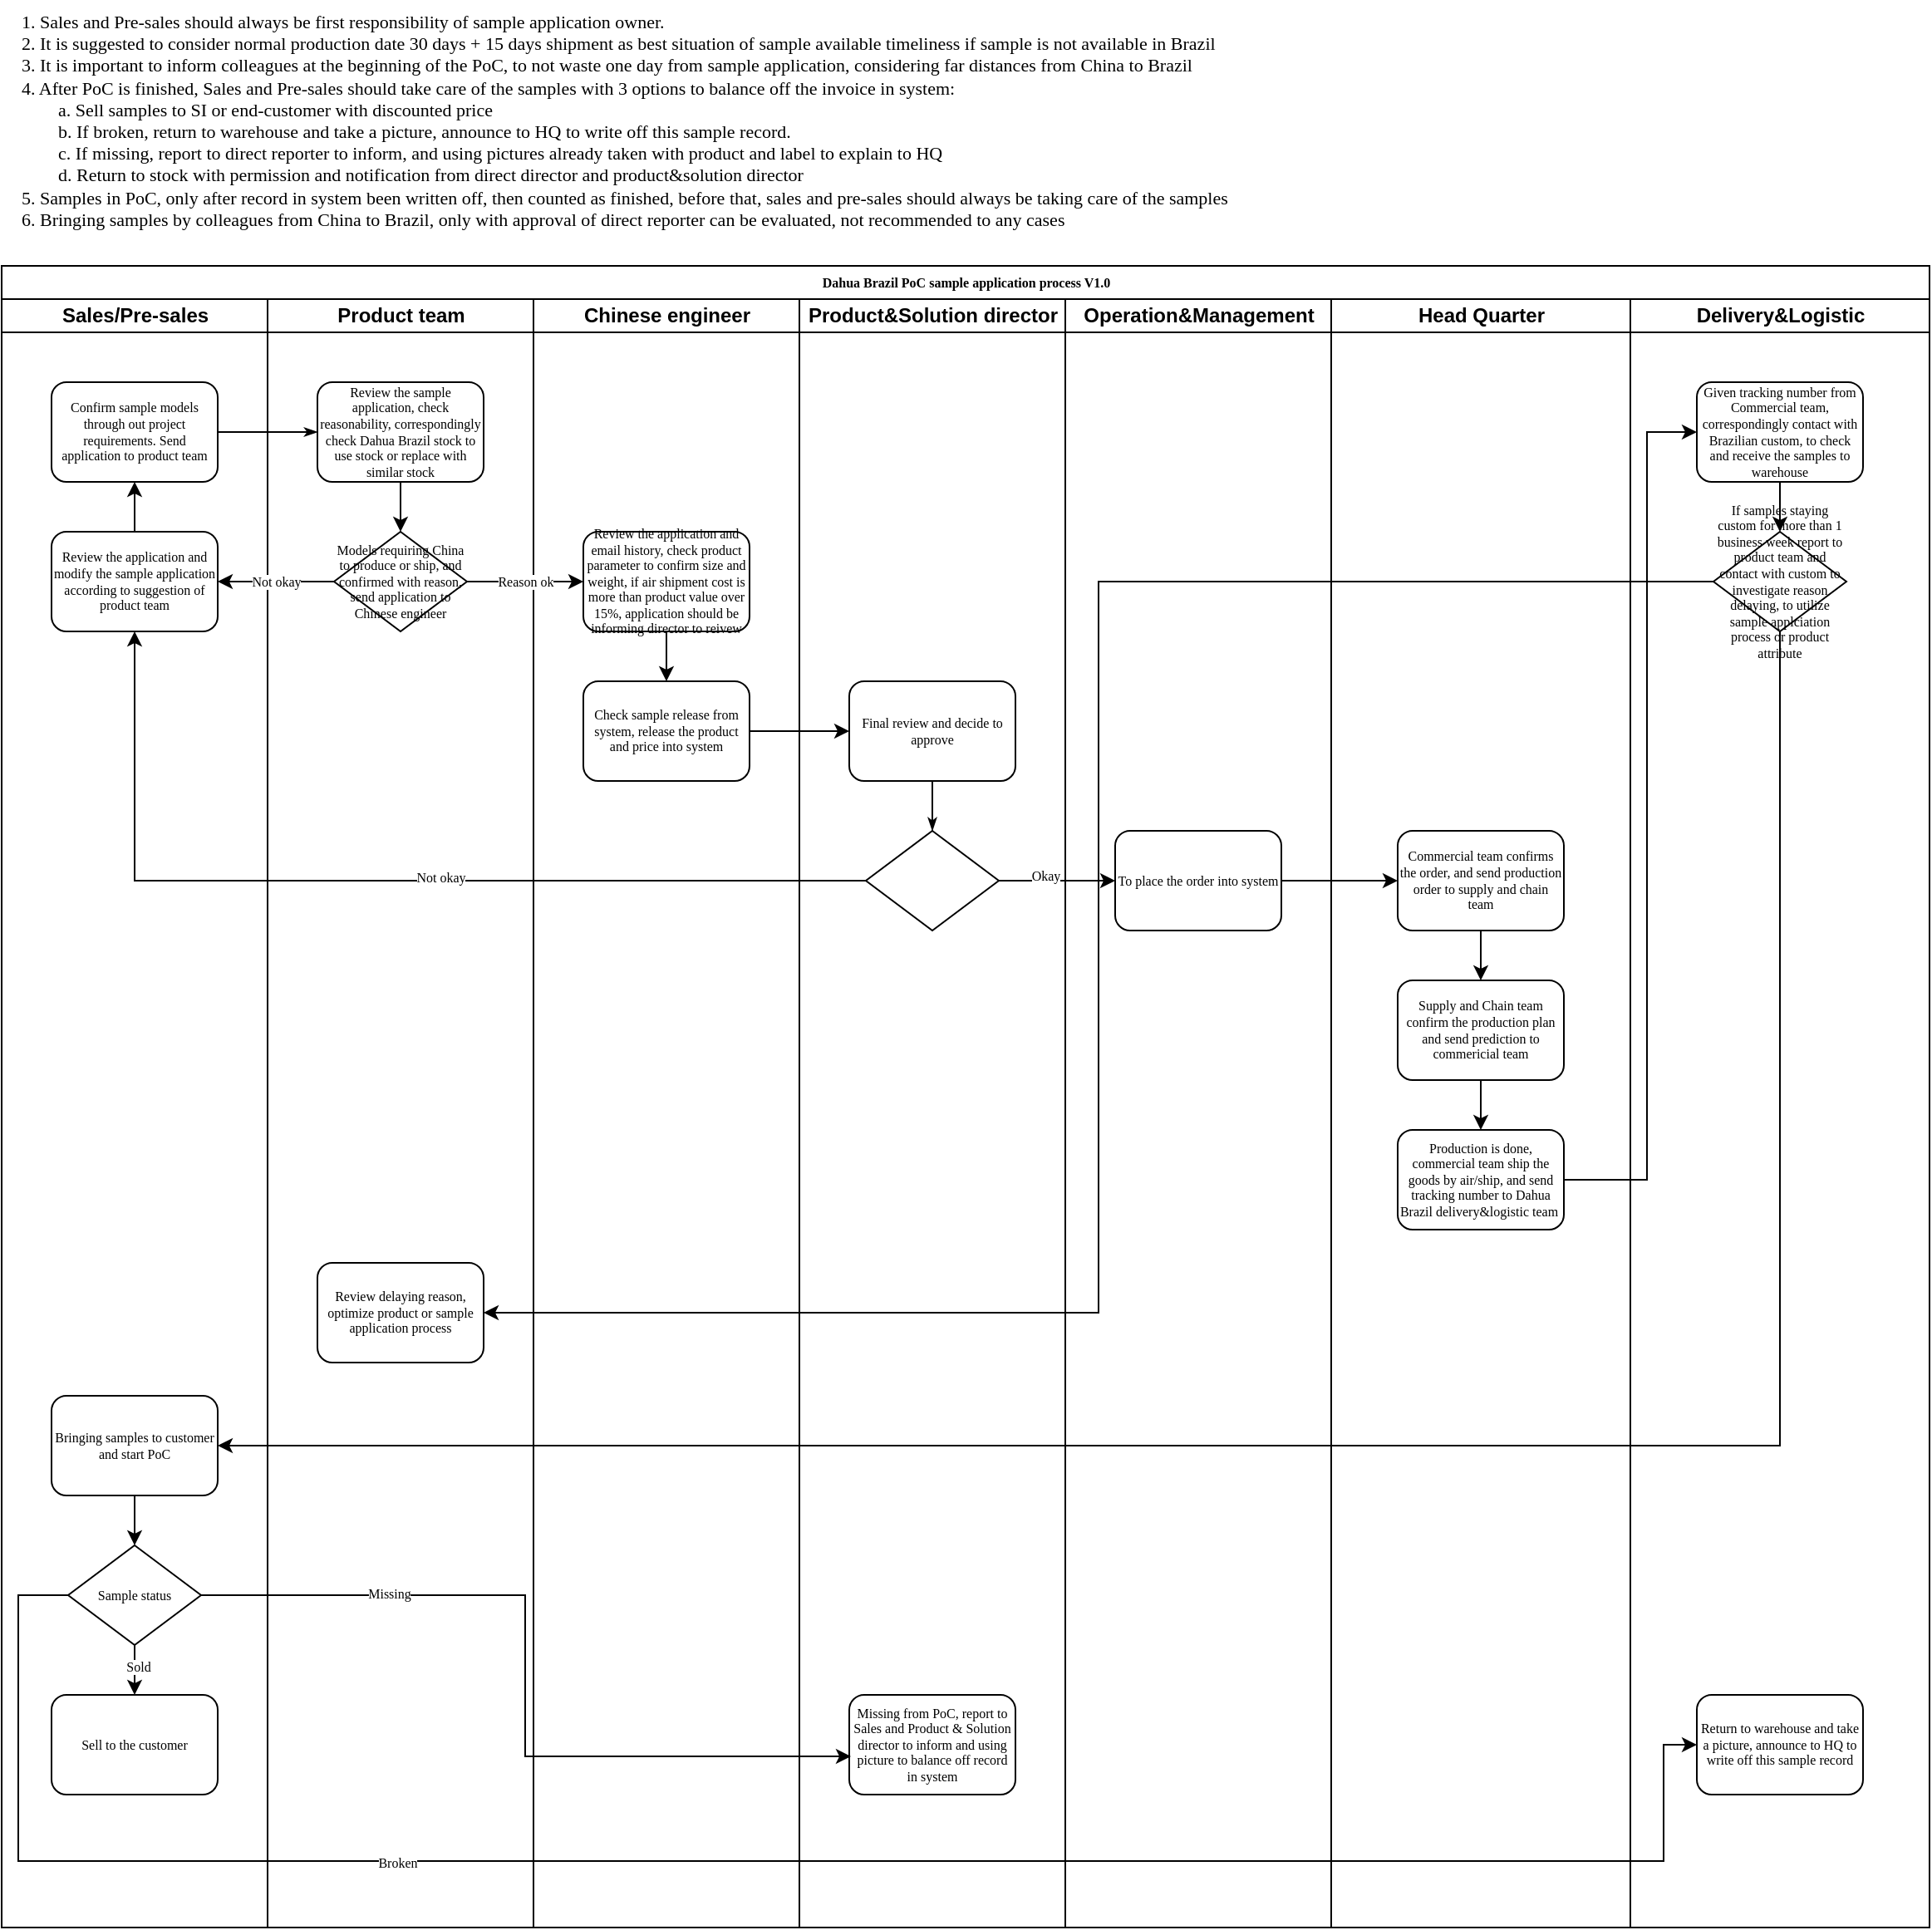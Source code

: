 <mxfile version="22.1.3" type="github">
  <diagram name="Page-1" id="74e2e168-ea6b-b213-b513-2b3c1d86103e">
    <mxGraphModel dx="1434" dy="764" grid="1" gridSize="10" guides="1" tooltips="1" connect="1" arrows="1" fold="1" page="1" pageScale="1" pageWidth="1100" pageHeight="850" background="none" math="0" shadow="0">
      <root>
        <mxCell id="0" />
        <mxCell id="1" parent="0" />
        <mxCell id="77e6c97f196da883-1" value="Dahua Brazil PoC sample application process V1.0" style="swimlane;html=1;childLayout=stackLayout;startSize=20;rounded=0;shadow=0;labelBackgroundColor=none;strokeWidth=1;fontFamily=Verdana;fontSize=8;align=center;" parent="1" vertex="1">
          <mxGeometry x="70" y="160" width="1160" height="1000" as="geometry" />
        </mxCell>
        <mxCell id="77e6c97f196da883-2" value="Sales/Pre-sales" style="swimlane;html=1;startSize=20;labelBackgroundColor=none;" parent="77e6c97f196da883-1" vertex="1">
          <mxGeometry y="20" width="160" height="980" as="geometry" />
        </mxCell>
        <mxCell id="77e6c97f196da883-8" value="Confirm sample models through out project requirements. Send application to product team" style="rounded=1;whiteSpace=wrap;html=1;shadow=0;labelBackgroundColor=none;strokeWidth=1;fontFamily=Verdana;fontSize=8;align=center;" parent="77e6c97f196da883-2" vertex="1">
          <mxGeometry x="30" y="50" width="100" height="60" as="geometry" />
        </mxCell>
        <mxCell id="YvzoMQolWy9YzdtqB8I--18" value="" style="edgeStyle=orthogonalEdgeStyle;rounded=0;orthogonalLoop=1;jettySize=auto;html=1;fontFamily=Verdana;fontSize=8;fontColor=default;startSize=20;" edge="1" parent="77e6c97f196da883-2" source="77e6c97f196da883-9" target="77e6c97f196da883-8">
          <mxGeometry relative="1" as="geometry" />
        </mxCell>
        <mxCell id="77e6c97f196da883-9" value="Review the application and modify the sample application according to suggestion of product team" style="rounded=1;whiteSpace=wrap;html=1;shadow=0;labelBackgroundColor=none;strokeWidth=1;fontFamily=Verdana;fontSize=8;align=center;" parent="77e6c97f196da883-2" vertex="1">
          <mxGeometry x="30" y="140" width="100" height="60" as="geometry" />
        </mxCell>
        <mxCell id="YvzoMQolWy9YzdtqB8I--86" value="" style="edgeStyle=orthogonalEdgeStyle;rounded=0;orthogonalLoop=1;jettySize=auto;html=1;fontFamily=Verdana;fontSize=8;fontColor=default;startSize=20;" edge="1" parent="77e6c97f196da883-2" source="YvzoMQolWy9YzdtqB8I--81" target="YvzoMQolWy9YzdtqB8I--85">
          <mxGeometry relative="1" as="geometry" />
        </mxCell>
        <mxCell id="YvzoMQolWy9YzdtqB8I--81" value="Bringing samples to customer and start PoC" style="rounded=1;whiteSpace=wrap;html=1;shadow=0;labelBackgroundColor=none;strokeWidth=1;fontFamily=Verdana;fontSize=8;align=center;" vertex="1" parent="77e6c97f196da883-2">
          <mxGeometry x="30" y="660" width="100" height="60" as="geometry" />
        </mxCell>
        <mxCell id="YvzoMQolWy9YzdtqB8I--133" value="" style="edgeStyle=orthogonalEdgeStyle;rounded=0;orthogonalLoop=1;jettySize=auto;html=1;fontFamily=Verdana;fontSize=8;fontColor=default;startSize=20;" edge="1" parent="77e6c97f196da883-2" source="YvzoMQolWy9YzdtqB8I--85" target="YvzoMQolWy9YzdtqB8I--132">
          <mxGeometry relative="1" as="geometry" />
        </mxCell>
        <mxCell id="YvzoMQolWy9YzdtqB8I--135" value="Sold" style="edgeLabel;html=1;align=center;verticalAlign=middle;resizable=0;points=[];fontSize=8;fontFamily=Verdana;fontColor=default;" vertex="1" connectable="0" parent="YvzoMQolWy9YzdtqB8I--133">
          <mxGeometry x="0.32" y="2" relative="1" as="geometry">
            <mxPoint as="offset" />
          </mxGeometry>
        </mxCell>
        <mxCell id="YvzoMQolWy9YzdtqB8I--85" value="Sample status" style="rhombus;whiteSpace=wrap;html=1;rounded=0;shadow=0;labelBackgroundColor=none;strokeWidth=1;fontFamily=Verdana;fontSize=8;align=center;" vertex="1" parent="77e6c97f196da883-2">
          <mxGeometry x="40" y="750" width="80" height="60" as="geometry" />
        </mxCell>
        <mxCell id="YvzoMQolWy9YzdtqB8I--132" value="Sell to the customer" style="rounded=1;whiteSpace=wrap;html=1;shadow=0;labelBackgroundColor=none;strokeWidth=1;fontFamily=Verdana;fontSize=8;align=center;" vertex="1" parent="77e6c97f196da883-2">
          <mxGeometry x="30" y="840" width="100" height="60" as="geometry" />
        </mxCell>
        <mxCell id="77e6c97f196da883-26" style="edgeStyle=orthogonalEdgeStyle;rounded=1;html=1;labelBackgroundColor=none;startArrow=none;startFill=0;startSize=5;endArrow=classicThin;endFill=1;endSize=5;jettySize=auto;orthogonalLoop=1;strokeWidth=1;fontFamily=Verdana;fontSize=8;fontColor=default;" parent="77e6c97f196da883-1" source="77e6c97f196da883-8" target="77e6c97f196da883-11" edge="1">
          <mxGeometry relative="1" as="geometry" />
        </mxCell>
        <mxCell id="77e6c97f196da883-3" value="Product team" style="swimlane;html=1;startSize=20;labelBackgroundColor=none;" parent="77e6c97f196da883-1" vertex="1">
          <mxGeometry x="160" y="20" width="160" height="980" as="geometry" />
        </mxCell>
        <mxCell id="YvzoMQolWy9YzdtqB8I--2" value="" style="edgeStyle=orthogonalEdgeStyle;rounded=0;orthogonalLoop=1;jettySize=auto;html=1;fontFamily=Verdana;fontSize=8;fontColor=default;startSize=20;" edge="1" parent="77e6c97f196da883-3" source="77e6c97f196da883-11" target="77e6c97f196da883-13">
          <mxGeometry relative="1" as="geometry" />
        </mxCell>
        <mxCell id="77e6c97f196da883-11" value="Review the sample application, check reasonability, correspondingly check Dahua Brazil stock to use stock or replace with similar stock" style="rounded=1;whiteSpace=wrap;html=1;shadow=0;labelBackgroundColor=none;strokeWidth=1;fontFamily=Verdana;fontSize=8;align=center;" parent="77e6c97f196da883-3" vertex="1">
          <mxGeometry x="30" y="50" width="100" height="60" as="geometry" />
        </mxCell>
        <mxCell id="77e6c97f196da883-13" value="Models requiring China to produce or ship, and confirmed with reason, send application to Chinese engineer" style="rhombus;whiteSpace=wrap;html=1;rounded=0;shadow=0;labelBackgroundColor=none;strokeWidth=1;fontFamily=Verdana;fontSize=8;align=center;" parent="77e6c97f196da883-3" vertex="1">
          <mxGeometry x="40" y="140" width="80" height="60" as="geometry" />
        </mxCell>
        <mxCell id="YvzoMQolWy9YzdtqB8I--36" value="Review delaying reason, optimize product or sample application process" style="rounded=1;whiteSpace=wrap;html=1;shadow=0;labelBackgroundColor=none;strokeWidth=1;fontFamily=Verdana;fontSize=8;align=center;" vertex="1" parent="77e6c97f196da883-3">
          <mxGeometry x="30" y="580" width="100" height="60" as="geometry" />
        </mxCell>
        <mxCell id="77e6c97f196da883-4" value="Chinese engineer" style="swimlane;html=1;startSize=20;labelBackgroundColor=none;" parent="77e6c97f196da883-1" vertex="1">
          <mxGeometry x="320" y="20" width="160" height="980" as="geometry" />
        </mxCell>
        <mxCell id="YvzoMQolWy9YzdtqB8I--10" value="" style="edgeStyle=orthogonalEdgeStyle;rounded=0;orthogonalLoop=1;jettySize=auto;html=1;fontFamily=Verdana;fontSize=8;fontColor=default;startSize=20;" edge="1" parent="77e6c97f196da883-4" source="77e6c97f196da883-12" target="YvzoMQolWy9YzdtqB8I--6">
          <mxGeometry relative="1" as="geometry" />
        </mxCell>
        <mxCell id="77e6c97f196da883-12" value="Review the application and email history, check product parameter to confirm size and weight, if air shipment cost is more than product value over 15%, application should be informing director to reivew" style="rounded=1;whiteSpace=wrap;html=1;shadow=0;labelBackgroundColor=none;strokeWidth=1;fontFamily=Verdana;fontSize=8;align=center;" parent="77e6c97f196da883-4" vertex="1">
          <mxGeometry x="30" y="140" width="100" height="60" as="geometry" />
        </mxCell>
        <mxCell id="YvzoMQolWy9YzdtqB8I--6" value="Check sample release from system, release the product and price into system" style="rounded=1;whiteSpace=wrap;html=1;shadow=0;labelBackgroundColor=none;strokeWidth=1;fontFamily=Verdana;fontSize=8;align=center;" vertex="1" parent="77e6c97f196da883-4">
          <mxGeometry x="30" y="230" width="100" height="60" as="geometry" />
        </mxCell>
        <mxCell id="77e6c97f196da883-5" value="Product&amp;amp;Solution director" style="swimlane;html=1;startSize=20;labelBackgroundColor=none;" parent="77e6c97f196da883-1" vertex="1">
          <mxGeometry x="480" y="20" width="160" height="980" as="geometry" />
        </mxCell>
        <mxCell id="77e6c97f196da883-15" value="Final review and decide to approve" style="rounded=1;whiteSpace=wrap;html=1;shadow=0;labelBackgroundColor=none;strokeWidth=1;fontFamily=Verdana;fontSize=8;align=center;" parent="77e6c97f196da883-5" vertex="1">
          <mxGeometry x="30" y="230" width="100" height="60" as="geometry" />
        </mxCell>
        <mxCell id="77e6c97f196da883-16" value="" style="rhombus;whiteSpace=wrap;html=1;rounded=0;shadow=0;labelBackgroundColor=none;strokeWidth=1;fontFamily=Verdana;fontSize=8;align=center;" parent="77e6c97f196da883-5" vertex="1">
          <mxGeometry x="40" y="320" width="80" height="60" as="geometry" />
        </mxCell>
        <mxCell id="77e6c97f196da883-34" style="edgeStyle=orthogonalEdgeStyle;rounded=1;html=1;labelBackgroundColor=none;startArrow=none;startFill=0;startSize=5;endArrow=classicThin;endFill=1;endSize=5;jettySize=auto;orthogonalLoop=1;strokeWidth=1;fontFamily=Verdana;fontSize=8;fontColor=default;" parent="77e6c97f196da883-5" source="77e6c97f196da883-15" target="77e6c97f196da883-16" edge="1">
          <mxGeometry relative="1" as="geometry" />
        </mxCell>
        <mxCell id="YvzoMQolWy9YzdtqB8I--140" value="Missing from PoC, report to Sales and Product &amp;amp; Solution director to inform and using picture to balance off record in system" style="rounded=1;whiteSpace=wrap;html=1;shadow=0;labelBackgroundColor=none;strokeWidth=1;fontFamily=Verdana;fontSize=8;align=center;" vertex="1" parent="77e6c97f196da883-5">
          <mxGeometry x="30" y="840" width="100" height="60" as="geometry" />
        </mxCell>
        <mxCell id="77e6c97f196da883-6" value="Operation&amp;amp;Management" style="swimlane;html=1;startSize=20;labelBackgroundColor=none;" parent="77e6c97f196da883-1" vertex="1">
          <mxGeometry x="640" y="20" width="160" height="980" as="geometry" />
        </mxCell>
        <mxCell id="YvzoMQolWy9YzdtqB8I--15" value="To place the order into system" style="rounded=1;whiteSpace=wrap;html=1;shadow=0;labelBackgroundColor=none;strokeWidth=1;fontFamily=Verdana;fontSize=8;align=center;" vertex="1" parent="77e6c97f196da883-6">
          <mxGeometry x="30" y="320" width="100" height="60" as="geometry" />
        </mxCell>
        <mxCell id="77e6c97f196da883-7" value="Head Quarter" style="swimlane;html=1;startSize=20;labelBackgroundColor=none;" parent="77e6c97f196da883-1" vertex="1">
          <mxGeometry x="800" y="20" width="180" height="980" as="geometry" />
        </mxCell>
        <mxCell id="YvzoMQolWy9YzdtqB8I--27" value="" style="edgeStyle=orthogonalEdgeStyle;rounded=0;orthogonalLoop=1;jettySize=auto;html=1;fontFamily=Verdana;fontSize=8;fontColor=default;startSize=20;" edge="1" parent="77e6c97f196da883-7" source="77e6c97f196da883-24" target="YvzoMQolWy9YzdtqB8I--23">
          <mxGeometry relative="1" as="geometry" />
        </mxCell>
        <mxCell id="77e6c97f196da883-24" value="Supply and Chain team confirm the production plan and send prediction to commericial team" style="rounded=1;whiteSpace=wrap;html=1;shadow=0;labelBackgroundColor=none;strokeWidth=1;fontFamily=Verdana;fontSize=8;align=center;" parent="77e6c97f196da883-7" vertex="1">
          <mxGeometry x="40" y="410" width="100" height="60" as="geometry" />
        </mxCell>
        <mxCell id="YvzoMQolWy9YzdtqB8I--26" value="" style="edgeStyle=orthogonalEdgeStyle;rounded=0;orthogonalLoop=1;jettySize=auto;html=1;fontFamily=Verdana;fontSize=8;fontColor=default;startSize=20;" edge="1" parent="77e6c97f196da883-7" source="77e6c97f196da883-18" target="77e6c97f196da883-24">
          <mxGeometry relative="1" as="geometry" />
        </mxCell>
        <mxCell id="77e6c97f196da883-18" value="Commercial team confirms the order, and send production order to supply and chain team" style="rounded=1;whiteSpace=wrap;html=1;shadow=0;labelBackgroundColor=none;strokeWidth=1;fontFamily=Verdana;fontSize=8;align=center;" parent="77e6c97f196da883-7" vertex="1">
          <mxGeometry x="40" y="320" width="100" height="60" as="geometry" />
        </mxCell>
        <mxCell id="YvzoMQolWy9YzdtqB8I--23" value="Production is done, commercial team ship the goods by air/ship, and send tracking number to Dahua Brazil delivery&amp;amp;logistic team&amp;nbsp;" style="rounded=1;whiteSpace=wrap;html=1;shadow=0;labelBackgroundColor=none;strokeWidth=1;fontFamily=Verdana;fontSize=8;align=center;" vertex="1" parent="77e6c97f196da883-7">
          <mxGeometry x="40" y="500" width="100" height="60" as="geometry" />
        </mxCell>
        <mxCell id="YvzoMQolWy9YzdtqB8I--3" value="Not okay" style="edgeStyle=orthogonalEdgeStyle;rounded=0;orthogonalLoop=1;jettySize=auto;html=1;fontFamily=Verdana;fontSize=8;fontColor=default;startSize=20;" edge="1" parent="77e6c97f196da883-1" source="77e6c97f196da883-13" target="77e6c97f196da883-9">
          <mxGeometry relative="1" as="geometry" />
        </mxCell>
        <mxCell id="YvzoMQolWy9YzdtqB8I--4" value="Reason ok" style="edgeStyle=orthogonalEdgeStyle;rounded=0;orthogonalLoop=1;jettySize=auto;html=1;fontFamily=Verdana;fontSize=8;fontColor=default;startSize=20;" edge="1" parent="77e6c97f196da883-1" source="77e6c97f196da883-13" target="77e6c97f196da883-12">
          <mxGeometry relative="1" as="geometry" />
        </mxCell>
        <mxCell id="YvzoMQolWy9YzdtqB8I--13" value="" style="edgeStyle=orthogonalEdgeStyle;rounded=0;orthogonalLoop=1;jettySize=auto;html=1;fontFamily=Verdana;fontSize=8;fontColor=default;startSize=20;" edge="1" parent="77e6c97f196da883-1" source="YvzoMQolWy9YzdtqB8I--6" target="77e6c97f196da883-15">
          <mxGeometry relative="1" as="geometry" />
        </mxCell>
        <mxCell id="YvzoMQolWy9YzdtqB8I--17" value="" style="edgeStyle=orthogonalEdgeStyle;rounded=0;orthogonalLoop=1;jettySize=auto;html=1;fontFamily=Verdana;fontSize=8;fontColor=default;startSize=20;entryX=0.5;entryY=1;entryDx=0;entryDy=0;" edge="1" parent="77e6c97f196da883-1" source="77e6c97f196da883-16" target="77e6c97f196da883-9">
          <mxGeometry relative="1" as="geometry">
            <mxPoint x="440" y="370" as="targetPoint" />
          </mxGeometry>
        </mxCell>
        <mxCell id="YvzoMQolWy9YzdtqB8I--19" value="Not okay" style="edgeLabel;html=1;align=center;verticalAlign=middle;resizable=0;points=[];fontSize=8;fontFamily=Verdana;fontColor=default;" vertex="1" connectable="0" parent="YvzoMQolWy9YzdtqB8I--17">
          <mxGeometry x="-0.132" y="-2" relative="1" as="geometry">
            <mxPoint as="offset" />
          </mxGeometry>
        </mxCell>
        <mxCell id="YvzoMQolWy9YzdtqB8I--20" value="" style="edgeStyle=orthogonalEdgeStyle;rounded=0;orthogonalLoop=1;jettySize=auto;html=1;fontFamily=Verdana;fontSize=8;fontColor=default;startSize=20;" edge="1" parent="77e6c97f196da883-1" source="77e6c97f196da883-16" target="YvzoMQolWy9YzdtqB8I--15">
          <mxGeometry relative="1" as="geometry" />
        </mxCell>
        <mxCell id="YvzoMQolWy9YzdtqB8I--21" value="Okay" style="edgeLabel;html=1;align=center;verticalAlign=middle;resizable=0;points=[];fontSize=8;fontFamily=Verdana;fontColor=default;" vertex="1" connectable="0" parent="YvzoMQolWy9YzdtqB8I--20">
          <mxGeometry x="-0.206" y="3" relative="1" as="geometry">
            <mxPoint as="offset" />
          </mxGeometry>
        </mxCell>
        <mxCell id="YvzoMQolWy9YzdtqB8I--22" value="Delivery&amp;amp;Logistic" style="swimlane;html=1;startSize=20;labelBackgroundColor=none;" vertex="1" parent="77e6c97f196da883-1">
          <mxGeometry x="980" y="20" width="180" height="980" as="geometry" />
        </mxCell>
        <mxCell id="YvzoMQolWy9YzdtqB8I--31" value="" style="edgeStyle=orthogonalEdgeStyle;rounded=0;orthogonalLoop=1;jettySize=auto;html=1;fontFamily=Verdana;fontSize=8;fontColor=default;startSize=20;" edge="1" parent="YvzoMQolWy9YzdtqB8I--22" source="YvzoMQolWy9YzdtqB8I--24" target="YvzoMQolWy9YzdtqB8I--30">
          <mxGeometry relative="1" as="geometry" />
        </mxCell>
        <mxCell id="YvzoMQolWy9YzdtqB8I--24" value="Given tracking number from Commercial team, correspondingly contact with Brazilian custom, to check and receive the samples to warehouse" style="rounded=1;whiteSpace=wrap;html=1;shadow=0;labelBackgroundColor=none;strokeWidth=1;fontFamily=Verdana;fontSize=8;align=center;" vertex="1" parent="YvzoMQolWy9YzdtqB8I--22">
          <mxGeometry x="40" y="50" width="100" height="60" as="geometry" />
        </mxCell>
        <mxCell id="YvzoMQolWy9YzdtqB8I--30" value="If samples staying custom for more than 1 business week report to product team and contact with custom to investigate reason delaying, to utilize sample applciation process or product attribute" style="rhombus;whiteSpace=wrap;html=1;rounded=0;shadow=0;labelBackgroundColor=none;strokeWidth=1;fontFamily=Verdana;fontSize=8;align=center;" vertex="1" parent="YvzoMQolWy9YzdtqB8I--22">
          <mxGeometry x="50" y="140" width="80" height="60" as="geometry" />
        </mxCell>
        <mxCell id="YvzoMQolWy9YzdtqB8I--142" value="Return to warehouse and take a picture, announce to HQ to write off this sample record" style="rounded=1;whiteSpace=wrap;html=1;shadow=0;labelBackgroundColor=none;strokeWidth=1;fontFamily=Verdana;fontSize=8;align=center;" vertex="1" parent="YvzoMQolWy9YzdtqB8I--22">
          <mxGeometry x="40" y="840" width="100" height="60" as="geometry" />
        </mxCell>
        <mxCell id="YvzoMQolWy9YzdtqB8I--25" value="" style="edgeStyle=orthogonalEdgeStyle;rounded=0;orthogonalLoop=1;jettySize=auto;html=1;fontFamily=Verdana;fontSize=8;fontColor=default;startSize=20;" edge="1" parent="77e6c97f196da883-1" source="YvzoMQolWy9YzdtqB8I--15" target="77e6c97f196da883-18">
          <mxGeometry relative="1" as="geometry" />
        </mxCell>
        <mxCell id="YvzoMQolWy9YzdtqB8I--29" value="" style="edgeStyle=orthogonalEdgeStyle;rounded=0;orthogonalLoop=1;jettySize=auto;html=1;fontFamily=Verdana;fontSize=8;fontColor=default;startSize=20;entryX=0;entryY=0.5;entryDx=0;entryDy=0;" edge="1" parent="77e6c97f196da883-1" source="YvzoMQolWy9YzdtqB8I--23" target="YvzoMQolWy9YzdtqB8I--24">
          <mxGeometry relative="1" as="geometry">
            <mxPoint x="990" y="100" as="targetPoint" />
            <Array as="points">
              <mxPoint x="990" y="550" />
              <mxPoint x="990" y="100" />
            </Array>
          </mxGeometry>
        </mxCell>
        <mxCell id="YvzoMQolWy9YzdtqB8I--35" value="" style="edgeStyle=orthogonalEdgeStyle;rounded=0;orthogonalLoop=1;jettySize=auto;html=1;fontFamily=Verdana;fontSize=8;fontColor=default;startSize=20;entryX=1;entryY=0.5;entryDx=0;entryDy=0;" edge="1" parent="77e6c97f196da883-1" source="YvzoMQolWy9YzdtqB8I--30" target="YvzoMQolWy9YzdtqB8I--36">
          <mxGeometry relative="1" as="geometry">
            <mxPoint x="1070" y="628" as="targetPoint" />
          </mxGeometry>
        </mxCell>
        <mxCell id="YvzoMQolWy9YzdtqB8I--38" value="" style="edgeStyle=orthogonalEdgeStyle;rounded=0;orthogonalLoop=1;jettySize=auto;html=1;fontFamily=Verdana;fontSize=8;fontColor=default;startSize=20;entryX=1;entryY=0.5;entryDx=0;entryDy=0;" edge="1" parent="77e6c97f196da883-1" source="YvzoMQolWy9YzdtqB8I--30" target="YvzoMQolWy9YzdtqB8I--81">
          <mxGeometry relative="1" as="geometry">
            <mxPoint x="1070" y="300" as="targetPoint" />
            <Array as="points">
              <mxPoint x="1070" y="710" />
            </Array>
          </mxGeometry>
        </mxCell>
        <mxCell id="YvzoMQolWy9YzdtqB8I--137" value="" style="edgeStyle=orthogonalEdgeStyle;rounded=0;orthogonalLoop=1;jettySize=auto;html=1;fontFamily=Verdana;fontSize=8;fontColor=default;startSize=20;entryX=0.01;entryY=0.617;entryDx=0;entryDy=0;entryPerimeter=0;" edge="1" parent="77e6c97f196da883-1" source="YvzoMQolWy9YzdtqB8I--85" target="YvzoMQolWy9YzdtqB8I--140">
          <mxGeometry relative="1" as="geometry">
            <mxPoint x="510" y="800" as="targetPoint" />
          </mxGeometry>
        </mxCell>
        <mxCell id="YvzoMQolWy9YzdtqB8I--141" value="Missing" style="edgeLabel;html=1;align=center;verticalAlign=middle;resizable=0;points=[];fontSize=8;fontFamily=Verdana;fontColor=default;" vertex="1" connectable="0" parent="YvzoMQolWy9YzdtqB8I--137">
          <mxGeometry x="-0.537" y="1" relative="1" as="geometry">
            <mxPoint as="offset" />
          </mxGeometry>
        </mxCell>
        <mxCell id="YvzoMQolWy9YzdtqB8I--139" value="" style="edgeStyle=orthogonalEdgeStyle;rounded=0;orthogonalLoop=1;jettySize=auto;html=1;fontFamily=Verdana;fontSize=8;fontColor=default;startSize=20;entryX=0;entryY=0.5;entryDx=0;entryDy=0;" edge="1" parent="77e6c97f196da883-1" source="YvzoMQolWy9YzdtqB8I--85" target="YvzoMQolWy9YzdtqB8I--142">
          <mxGeometry relative="1" as="geometry">
            <mxPoint x="-40" y="800" as="targetPoint" />
            <Array as="points">
              <mxPoint x="10" y="800" />
              <mxPoint x="10" y="960" />
              <mxPoint x="1000" y="960" />
              <mxPoint x="1000" y="890" />
            </Array>
          </mxGeometry>
        </mxCell>
        <mxCell id="YvzoMQolWy9YzdtqB8I--143" value="Broken" style="edgeLabel;html=1;align=center;verticalAlign=middle;resizable=0;points=[];fontSize=8;fontFamily=Verdana;fontColor=default;" vertex="1" connectable="0" parent="YvzoMQolWy9YzdtqB8I--139">
          <mxGeometry x="-0.342" y="-1" relative="1" as="geometry">
            <mxPoint as="offset" />
          </mxGeometry>
        </mxCell>
        <mxCell id="YvzoMQolWy9YzdtqB8I--5" value="&lt;font style=&quot;font-size: 11px;&quot;&gt;1. Sales and Pre-sales should always be first responsibility of sample application owner.&lt;br&gt;2. It is suggested to consider normal production date 30 days + 15 days shipment as best situation of sample available&amp;nbsp;timeliness if sample is not available in Brazil&lt;br&gt;3. It is important to inform colleagues at the beginning of the PoC, to not waste one day from sample application, considering far distances from China to Brazil&lt;br&gt;4. After PoC is finished, Sales and Pre-sales should take care of the samples with 3 options to balance off the invoice in system:&lt;br&gt;&lt;span style=&quot;white-space: pre;&quot;&gt;&#x9;&lt;/span&gt;a. Sell samples to SI or end-customer with discounted price&lt;br&gt;&lt;span style=&quot;white-space: pre;&quot;&gt;&#x9;&lt;/span&gt;b. If broken, return to warehouse and take a picture, announce to HQ to write off this sample record.&lt;br&gt;&lt;span style=&quot;white-space: pre;&quot;&gt;&#x9;&lt;/span&gt;c. If missing, report to direct reporter to inform, and using pictures already taken with product and label to explain to HQ&lt;br&gt;&lt;span style=&quot;white-space: pre;&quot;&gt;&#x9;&lt;/span&gt;d. Return to stock with permission and notification from direct director and product&amp;amp;solution director&lt;br&gt;5. Samples in PoC, only after record in system been written off, then counted as finished, before that, sales and pre-sales should always be taking care of the samples&lt;br&gt;6. Bringing samples by colleagues from China to Brazil, only with approval of direct reporter can be evaluated, not recommended to any cases&lt;br&gt;&lt;/font&gt;" style="text;strokeColor=none;align=left;fillColor=none;html=1;verticalAlign=top;whiteSpace=wrap;rounded=0;fontSize=8;fontFamily=Verdana;fontColor=default;" vertex="1" parent="1">
          <mxGeometry x="80" width="970" height="150" as="geometry" />
        </mxCell>
      </root>
    </mxGraphModel>
  </diagram>
</mxfile>
